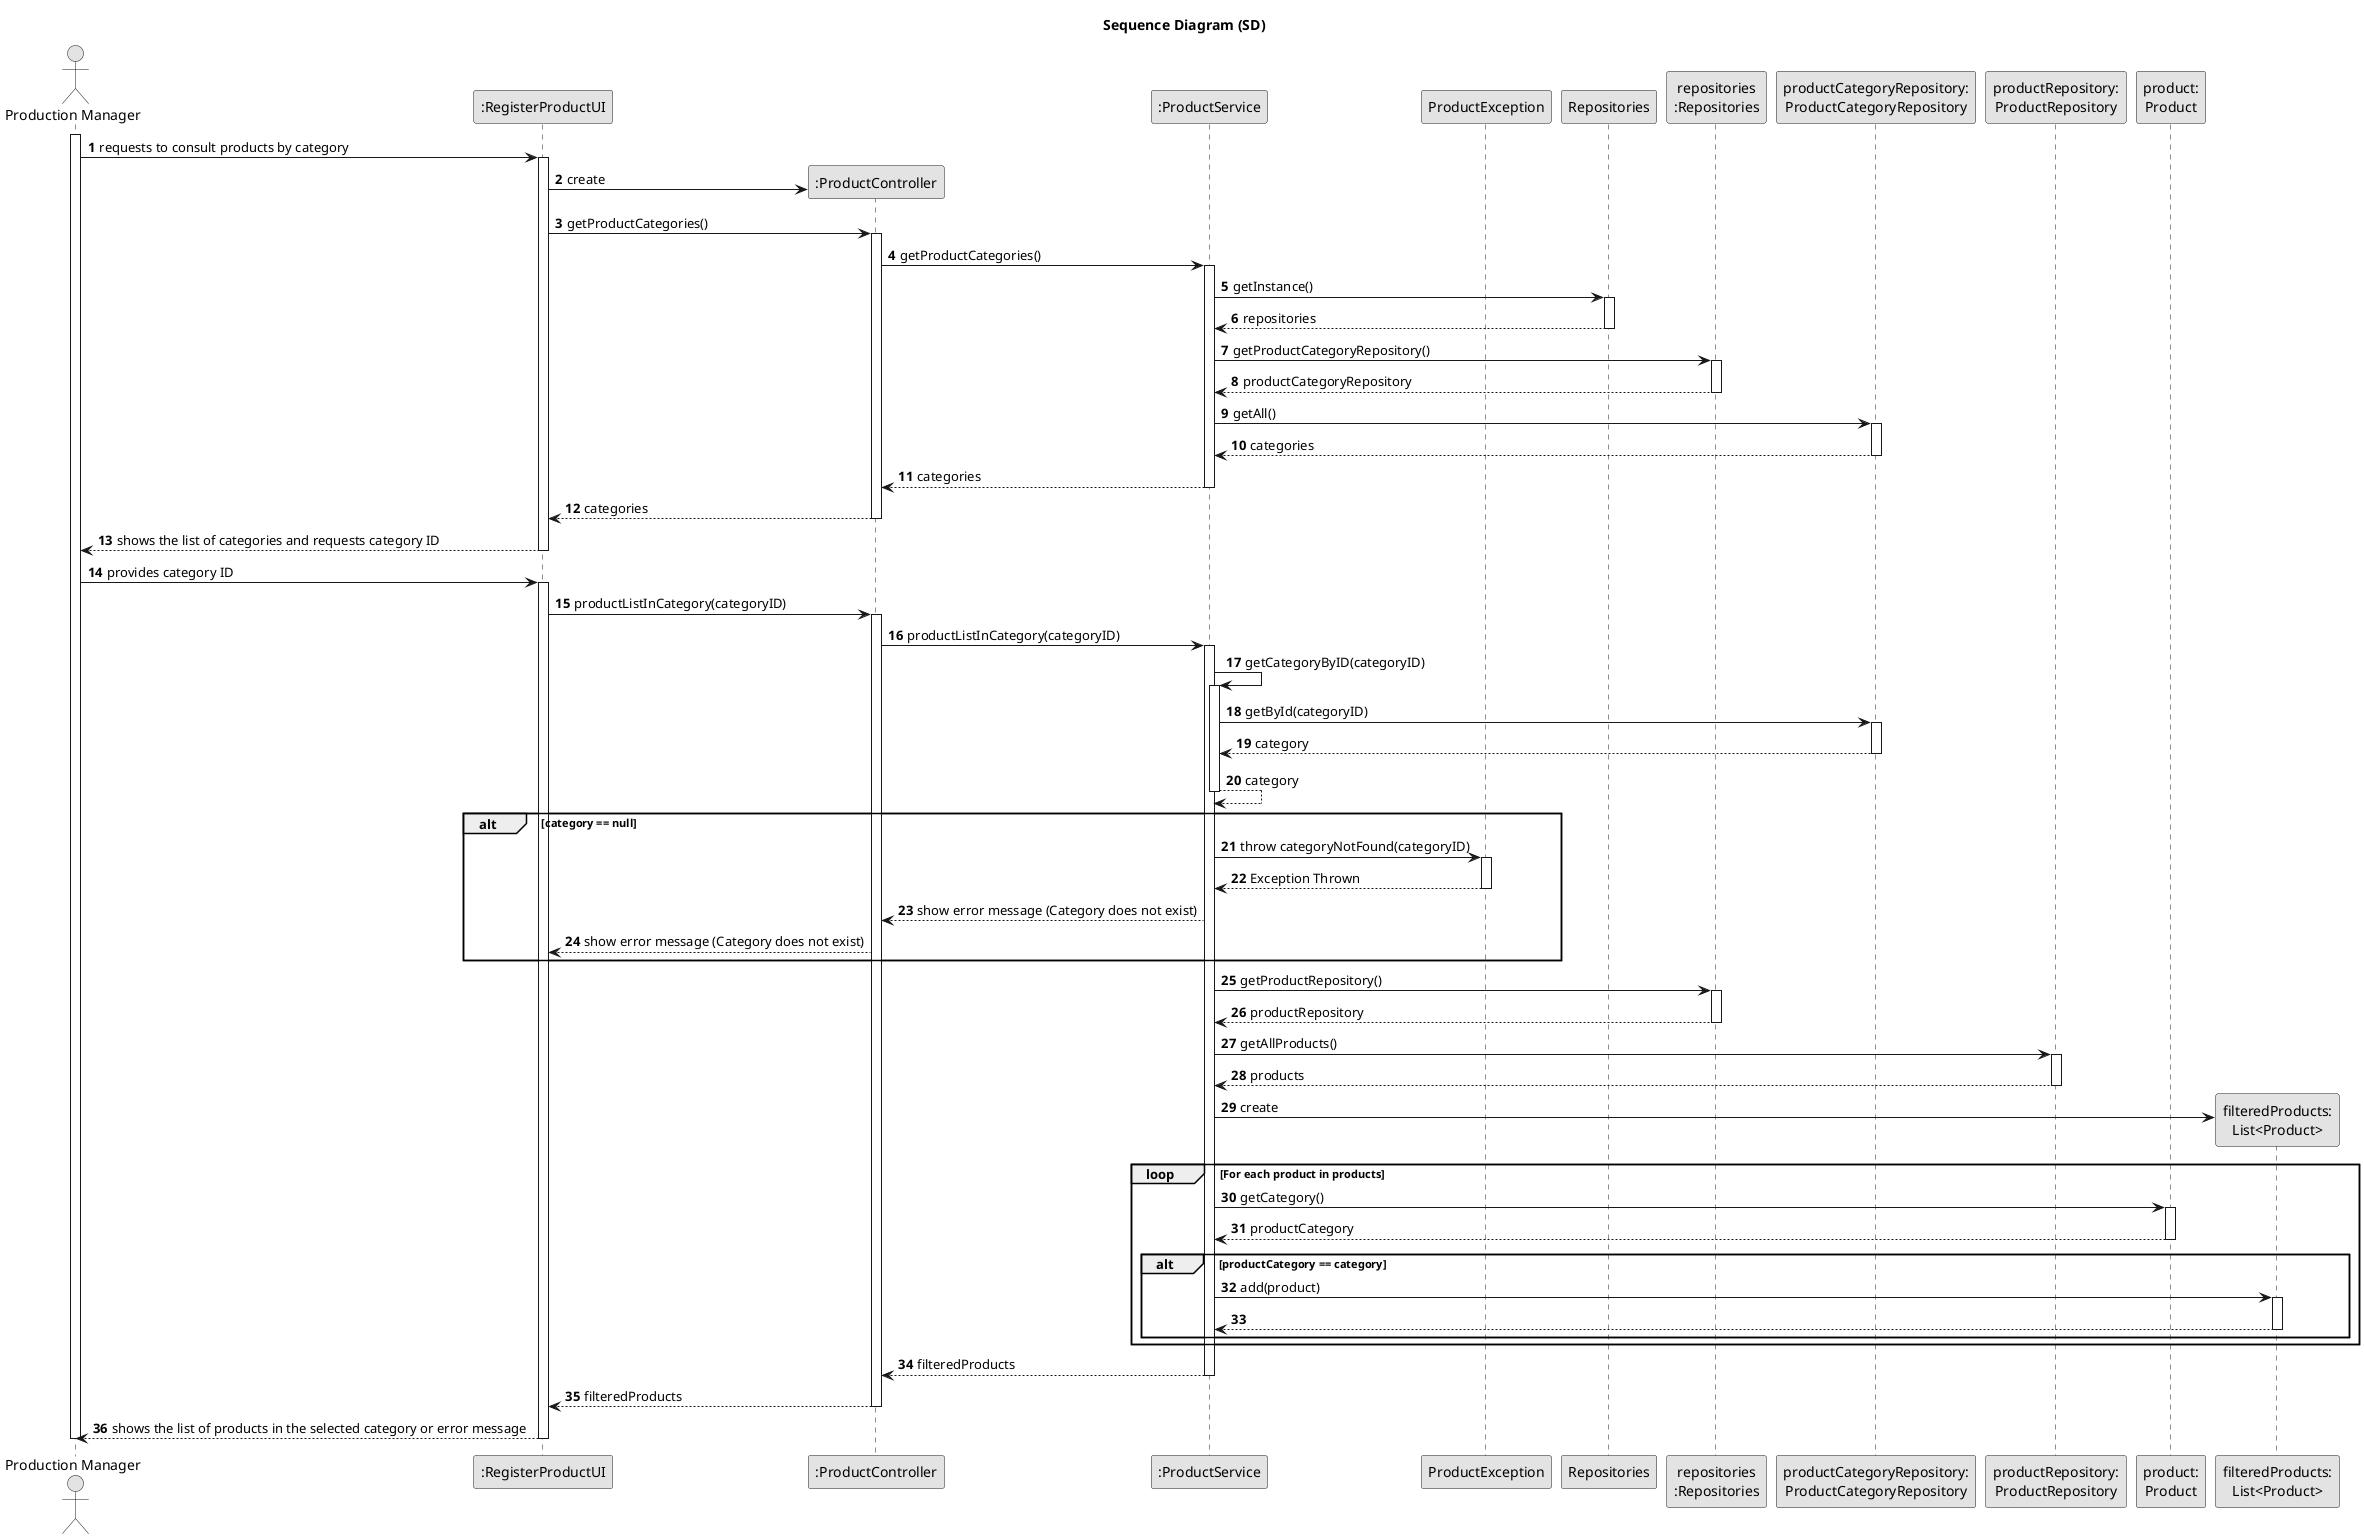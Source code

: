 @startuml
skinparam monochrome true
skinparam packageStyle rectangle
skinparam shadowing false

title Sequence Diagram (SD)

autonumber

actor "Production Manager" as PM
participant ":RegisterProductUI" as UI
participant ":ProductController" as CTRL
participant ":ProductService" as SRV
participant "ProductException" as EXC
participant "Repositories" as REPS
participant "repositories\n:Repositories" as REP
participant "productCategoryRepository:\nProductCategoryRepository" as productCategoryRepository
participant "productRepository:\nProductRepository" as productRepository
participant "product:\nProduct" as PRODUCT
participant "filteredProducts:\nList<Product>" as filteredProducts

activate PM
    PM -> UI : requests to consult products by category
    activate UI

        UI -> CTRL** : create

        UI -> CTRL : getProductCategories()
        activate CTRL
            CTRL -> SRV : getProductCategories()
            activate SRV

                SRV -> REPS : getInstance()
                activate REPS
                REPS --> SRV: repositories
                deactivate REPS
                SRV -> REP : getProductCategoryRepository()
                activate REP
                REP --> SRV : productCategoryRepository
                deactivate REP

                SRV -> productCategoryRepository : getAll()
                activate productCategoryRepository

                productCategoryRepository --> SRV: categories
                deactivate productCategoryRepository

            SRV --> CTRL : categories
            deactivate SRV

        CTRL --> UI : categories
        deactivate CTRL

    UI --> PM : shows the list of categories and requests category ID
    deactivate UI

    PM -> UI : provides category ID
    activate UI

    UI -> CTRL : productListInCategory(categoryID)
    activate CTRL
    CTRL -> SRV : productListInCategory(categoryID)
    activate SRV

    SRV -> SRV : getCategoryByID(categoryID)
    activate SRV

    SRV -> productCategoryRepository : getById(categoryID)
    activate productCategoryRepository
    productCategoryRepository --> SRV : category
    deactivate productCategoryRepository

    SRV --> SRV : category
    deactivate SRV

    alt category == null
        SRV -> EXC: throw categoryNotFound(categoryID)
        activate EXC
        EXC --> SRV: Exception Thrown
        deactivate EXC
        SRV --> CTRL: show error message (Category does not exist)
        CTRL --> UI: show error message (Category does not exist)
    end

    SRV -> REP : getProductRepository()
    activate REP
    REP --> SRV : productRepository
    deactivate REP

    SRV -> productRepository : getAllProducts()
    activate productRepository

    productRepository --> SRV: products
    deactivate productRepository

    SRV -> filteredProducts** : create

            loop For each product in products

                SRV -> PRODUCT : getCategory()
                activate PRODUCT
                PRODUCT --> SRV : productCategory
                deactivate PRODUCT

                alt productCategory == category
                    SRV -> filteredProducts : add(product)
                    activate filteredProducts
                    filteredProducts --> SRV :
                    deactivate filteredProducts
                end
            end loop

    SRV --> CTRL : filteredProducts
    deactivate SRV

    CTRL --> UI : filteredProducts
    deactivate CTRL

    UI --> PM : shows the list of products in the selected category or error message
    deactivate UI

deactivate PM
@enduml
